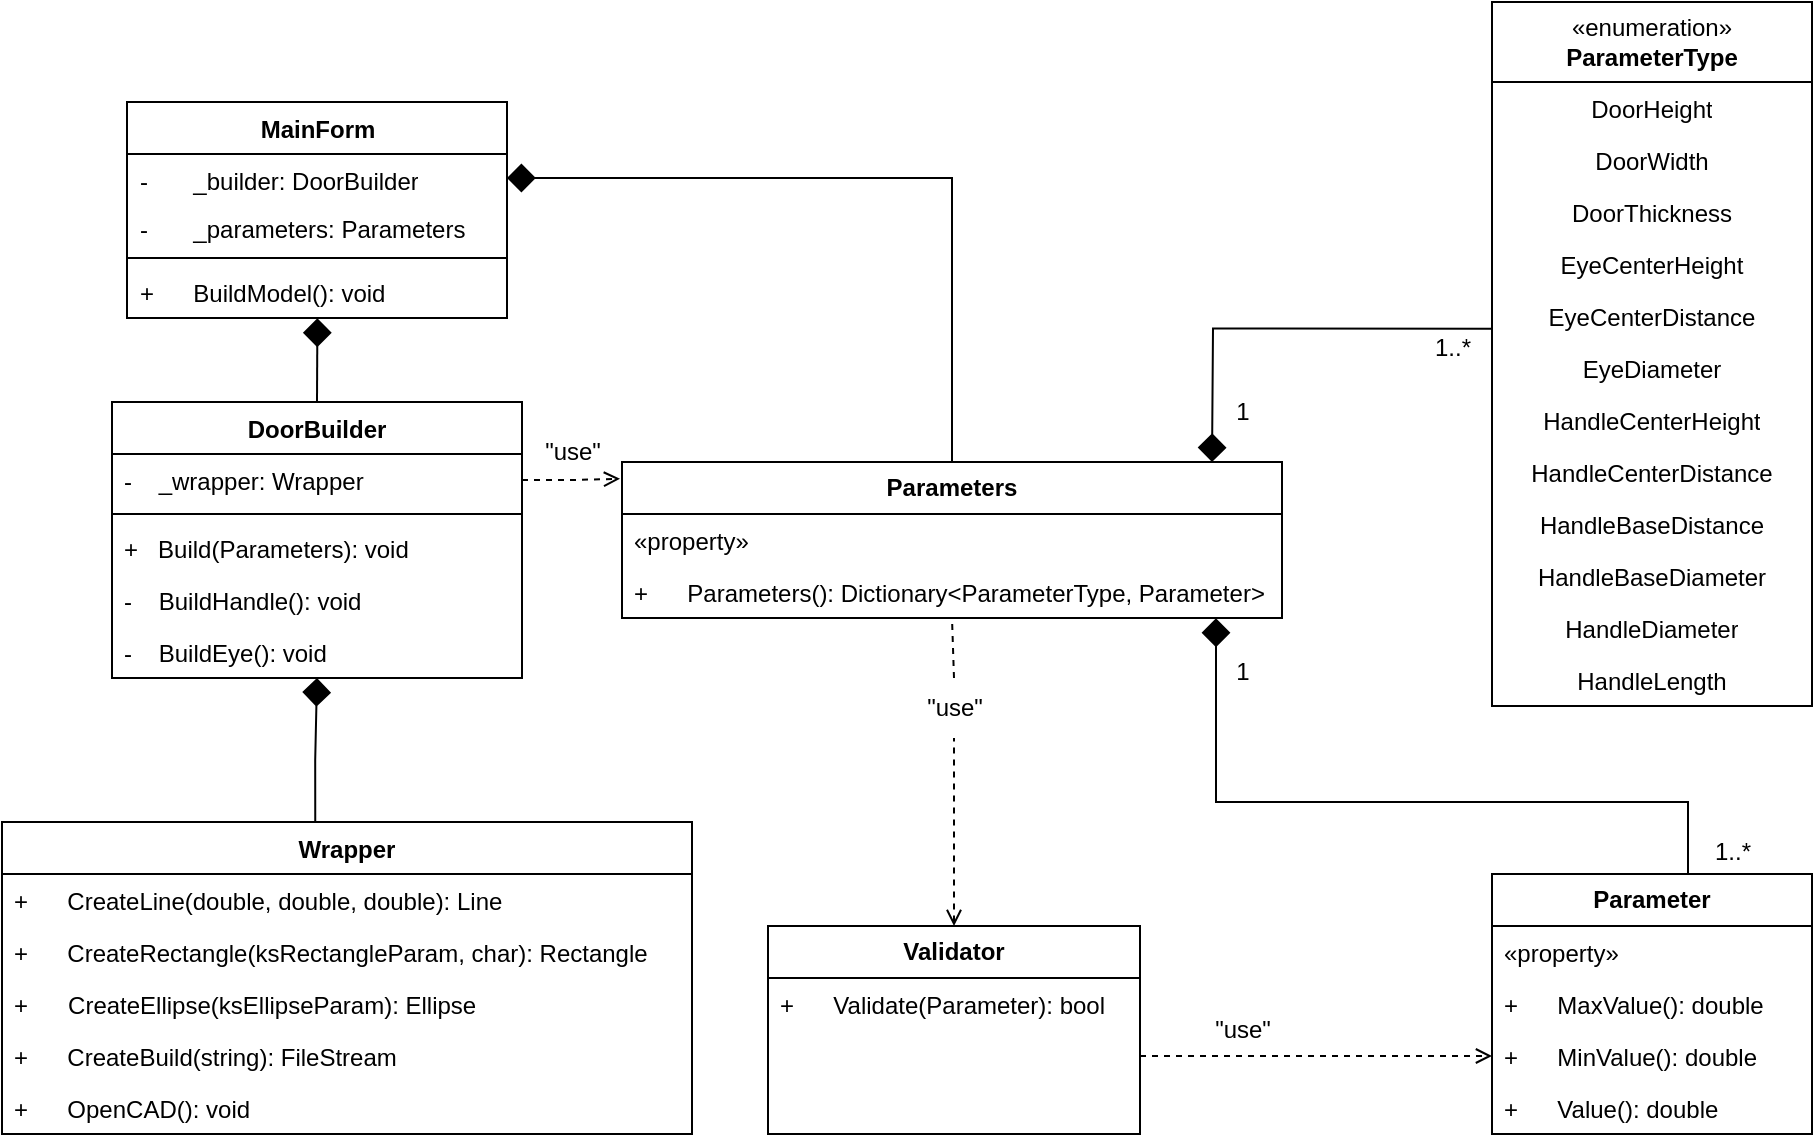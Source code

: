 <mxfile version="22.0.8" type="device">
  <diagram id="C5RBs43oDa-KdzZeNtuy" name="Page-1">
    <mxGraphModel dx="1434" dy="796" grid="1" gridSize="10" guides="1" tooltips="1" connect="1" arrows="1" fold="1" page="1" pageScale="1" pageWidth="827" pageHeight="1169" math="0" shadow="0">
      <root>
        <mxCell id="WIyWlLk6GJQsqaUBKTNV-0" />
        <mxCell id="WIyWlLk6GJQsqaUBKTNV-1" parent="WIyWlLk6GJQsqaUBKTNV-0" />
        <mxCell id="hPoOOVda7qJTb_fnhGo5-61" value="MainForm" style="swimlane;fontStyle=1;align=center;verticalAlign=top;childLayout=stackLayout;horizontal=1;startSize=26;horizontalStack=0;resizeParent=1;resizeParentMax=0;resizeLast=0;collapsible=1;marginBottom=0;whiteSpace=wrap;html=1;swimlaneLine=1;" parent="WIyWlLk6GJQsqaUBKTNV-1" vertex="1">
          <mxGeometry x="97.5" y="180" width="190" height="108" as="geometry">
            <mxRectangle x="250" y="530" width="100" height="30" as="alternateBounds" />
          </mxGeometry>
        </mxCell>
        <mxCell id="hPoOOVda7qJTb_fnhGo5-62" value="-&lt;span style=&quot;white-space: pre;&quot;&gt;&#x9;&lt;/span&gt;_builder: DoorBuilder" style="text;strokeColor=none;fillColor=none;align=left;verticalAlign=top;spacingLeft=4;spacingRight=4;overflow=hidden;rotatable=0;points=[[0,0.5],[1,0.5]];portConstraint=eastwest;whiteSpace=wrap;html=1;" parent="hPoOOVda7qJTb_fnhGo5-61" vertex="1">
          <mxGeometry y="26" width="190" height="24" as="geometry" />
        </mxCell>
        <mxCell id="hPoOOVda7qJTb_fnhGo5-67" value="-&lt;span style=&quot;white-space: pre;&quot;&gt;&#x9;&lt;/span&gt;_parameters: Parameters" style="text;strokeColor=none;fillColor=none;align=left;verticalAlign=top;spacingLeft=4;spacingRight=4;overflow=hidden;rotatable=0;points=[[0,0.5],[1,0.5]];portConstraint=eastwest;whiteSpace=wrap;html=1;" parent="hPoOOVda7qJTb_fnhGo5-61" vertex="1">
          <mxGeometry y="50" width="190" height="24" as="geometry" />
        </mxCell>
        <mxCell id="hPoOOVda7qJTb_fnhGo5-63" value="" style="line;strokeWidth=1;fillColor=none;align=left;verticalAlign=middle;spacingTop=-1;spacingLeft=3;spacingRight=3;rotatable=0;labelPosition=right;points=[];portConstraint=eastwest;strokeColor=inherit;" parent="hPoOOVda7qJTb_fnhGo5-61" vertex="1">
          <mxGeometry y="74" width="190" height="8" as="geometry" />
        </mxCell>
        <mxCell id="hPoOOVda7qJTb_fnhGo5-64" value="+&lt;span style=&quot;white-space: pre;&quot;&gt;&#x9;&lt;/span&gt;BuildModel(): void" style="text;strokeColor=none;fillColor=none;align=left;verticalAlign=top;spacingLeft=4;spacingRight=4;overflow=hidden;rotatable=0;points=[[0,0.5],[1,0.5]];portConstraint=eastwest;whiteSpace=wrap;html=1;" parent="hPoOOVda7qJTb_fnhGo5-61" vertex="1">
          <mxGeometry y="82" width="190" height="26" as="geometry" />
        </mxCell>
        <mxCell id="lArdXpCdGDDpjR_br4YS-25" style="edgeStyle=orthogonalEdgeStyle;rounded=0;orthogonalLoop=1;jettySize=auto;html=1;exitX=0.5;exitY=0;exitDx=0;exitDy=0;entryX=0.501;entryY=1.006;entryDx=0;entryDy=0;entryPerimeter=0;endArrow=diamond;endFill=1;endSize=12;" parent="WIyWlLk6GJQsqaUBKTNV-1" source="hPoOOVda7qJTb_fnhGo5-68" target="hPoOOVda7qJTb_fnhGo5-64" edge="1">
          <mxGeometry relative="1" as="geometry">
            <mxPoint x="212.5" y="170" as="targetPoint" />
          </mxGeometry>
        </mxCell>
        <mxCell id="hPoOOVda7qJTb_fnhGo5-68" value="DoorBuilder" style="swimlane;fontStyle=1;align=center;verticalAlign=top;childLayout=stackLayout;horizontal=1;startSize=26;horizontalStack=0;resizeParent=1;resizeParentMax=0;resizeLast=0;collapsible=1;marginBottom=0;whiteSpace=wrap;html=1;" parent="WIyWlLk6GJQsqaUBKTNV-1" vertex="1">
          <mxGeometry x="90" y="330" width="205" height="138" as="geometry" />
        </mxCell>
        <mxCell id="hPoOOVda7qJTb_fnhGo5-69" value="-&amp;nbsp; &amp;nbsp; _wrapper: Wrapper" style="text;strokeColor=none;fillColor=none;align=left;verticalAlign=top;spacingLeft=4;spacingRight=4;overflow=hidden;rotatable=0;points=[[0,0.5],[1,0.5]];portConstraint=eastwest;whiteSpace=wrap;html=1;" parent="hPoOOVda7qJTb_fnhGo5-68" vertex="1">
          <mxGeometry y="26" width="205" height="26" as="geometry" />
        </mxCell>
        <mxCell id="hPoOOVda7qJTb_fnhGo5-70" value="" style="line;strokeWidth=1;fillColor=none;align=left;verticalAlign=middle;spacingTop=-1;spacingLeft=3;spacingRight=3;rotatable=0;labelPosition=right;points=[];portConstraint=eastwest;strokeColor=inherit;" parent="hPoOOVda7qJTb_fnhGo5-68" vertex="1">
          <mxGeometry y="52" width="205" height="8" as="geometry" />
        </mxCell>
        <mxCell id="hPoOOVda7qJTb_fnhGo5-72" value="+&amp;nbsp; &amp;nbsp;Build(Parameters): void" style="text;strokeColor=none;fillColor=none;align=left;verticalAlign=top;spacingLeft=4;spacingRight=4;overflow=hidden;rotatable=0;points=[[0,0.5],[1,0.5]];portConstraint=eastwest;whiteSpace=wrap;html=1;" parent="hPoOOVda7qJTb_fnhGo5-68" vertex="1">
          <mxGeometry y="60" width="205" height="26" as="geometry" />
        </mxCell>
        <mxCell id="hPoOOVda7qJTb_fnhGo5-71" value="-&lt;span style=&quot;&quot;&gt;&lt;span style=&quot;white-space: pre;&quot;&gt;&amp;nbsp;&amp;nbsp;&amp;nbsp;&amp;nbsp;&lt;/span&gt;&lt;/span&gt;BuildHandle(): void" style="text;strokeColor=none;fillColor=none;align=left;verticalAlign=top;spacingLeft=4;spacingRight=4;overflow=hidden;rotatable=0;points=[[0,0.5],[1,0.5]];portConstraint=eastwest;whiteSpace=wrap;html=1;" parent="hPoOOVda7qJTb_fnhGo5-68" vertex="1">
          <mxGeometry y="86" width="205" height="26" as="geometry" />
        </mxCell>
        <mxCell id="hPoOOVda7qJTb_fnhGo5-74" value="-&lt;span style=&quot;&quot;&gt;&lt;span style=&quot;white-space: pre;&quot;&gt;&amp;nbsp;&amp;nbsp;&amp;nbsp;&amp;nbsp;&lt;/span&gt;&lt;/span&gt;BuildEye(): void" style="text;strokeColor=none;fillColor=none;align=left;verticalAlign=top;spacingLeft=4;spacingRight=4;overflow=hidden;rotatable=0;points=[[0,0.5],[1,0.5]];portConstraint=eastwest;whiteSpace=wrap;html=1;" parent="hPoOOVda7qJTb_fnhGo5-68" vertex="1">
          <mxGeometry y="112" width="205" height="26" as="geometry" />
        </mxCell>
        <mxCell id="lArdXpCdGDDpjR_br4YS-31" style="edgeStyle=orthogonalEdgeStyle;rounded=0;orthogonalLoop=1;jettySize=auto;html=1;exitX=0.454;exitY=-0.003;exitDx=0;exitDy=0;entryX=0.5;entryY=1;entryDx=0;entryDy=0;startArrow=none;startFill=0;endArrow=diamond;endFill=1;endSize=12;exitPerimeter=0;" parent="WIyWlLk6GJQsqaUBKTNV-1" source="hPoOOVda7qJTb_fnhGo5-75" target="hPoOOVda7qJTb_fnhGo5-68" edge="1">
          <mxGeometry relative="1" as="geometry">
            <mxPoint x="212.714" y="470" as="targetPoint" />
          </mxGeometry>
        </mxCell>
        <mxCell id="hPoOOVda7qJTb_fnhGo5-75" value="Wrapper" style="swimlane;fontStyle=1;align=center;verticalAlign=top;childLayout=stackLayout;horizontal=1;startSize=26;horizontalStack=0;resizeParent=1;resizeParentMax=0;resizeLast=0;collapsible=1;marginBottom=0;whiteSpace=wrap;html=1;" parent="WIyWlLk6GJQsqaUBKTNV-1" vertex="1">
          <mxGeometry x="35" y="540" width="345" height="156" as="geometry" />
        </mxCell>
        <mxCell id="hPoOOVda7qJTb_fnhGo5-76" value="+&lt;span style=&quot;white-space: pre;&quot;&gt;&#x9;&lt;/span&gt;CreateLine(double, double, double): Line" style="text;strokeColor=none;fillColor=none;align=left;verticalAlign=top;spacingLeft=4;spacingRight=4;overflow=hidden;rotatable=0;points=[[0,0.5],[1,0.5]];portConstraint=eastwest;whiteSpace=wrap;html=1;" parent="hPoOOVda7qJTb_fnhGo5-75" vertex="1">
          <mxGeometry y="26" width="345" height="26" as="geometry" />
        </mxCell>
        <mxCell id="hPoOOVda7qJTb_fnhGo5-79" value="+&lt;span style=&quot;white-space: pre;&quot;&gt;&#x9;&lt;/span&gt;CreateRectangle(ksRectangleParam, char): Rectangle" style="text;strokeColor=none;fillColor=none;align=left;verticalAlign=top;spacingLeft=4;spacingRight=4;overflow=hidden;rotatable=0;points=[[0,0.5],[1,0.5]];portConstraint=eastwest;whiteSpace=wrap;html=1;" parent="hPoOOVda7qJTb_fnhGo5-75" vertex="1">
          <mxGeometry y="52" width="345" height="26" as="geometry" />
        </mxCell>
        <mxCell id="hPoOOVda7qJTb_fnhGo5-80" value="+&lt;span style=&quot;&quot;&gt;&lt;span style=&quot;white-space: pre;&quot;&gt;&amp;nbsp;&amp;nbsp;&amp;nbsp;&amp;nbsp;  &lt;/span&gt;&lt;/span&gt;CreateEllipse(ksEllipseParam): Ellipse" style="text;strokeColor=none;fillColor=none;align=left;verticalAlign=top;spacingLeft=4;spacingRight=4;overflow=hidden;rotatable=0;points=[[0,0.5],[1,0.5]];portConstraint=eastwest;whiteSpace=wrap;html=1;" parent="hPoOOVda7qJTb_fnhGo5-75" vertex="1">
          <mxGeometry y="78" width="345" height="26" as="geometry" />
        </mxCell>
        <mxCell id="hPoOOVda7qJTb_fnhGo5-81" value="+&lt;span style=&quot;white-space: pre;&quot;&gt;&#x9;&lt;/span&gt;CreateBuild(string): FileStream" style="text;strokeColor=none;fillColor=none;align=left;verticalAlign=top;spacingLeft=4;spacingRight=4;overflow=hidden;rotatable=0;points=[[0,0.5],[1,0.5]];portConstraint=eastwest;whiteSpace=wrap;html=1;" parent="hPoOOVda7qJTb_fnhGo5-75" vertex="1">
          <mxGeometry y="104" width="345" height="26" as="geometry" />
        </mxCell>
        <mxCell id="hPoOOVda7qJTb_fnhGo5-82" value="+&lt;span style=&quot;white-space: pre;&quot;&gt;&#x9;&lt;/span&gt;OpenCAD(): void" style="text;strokeColor=none;fillColor=none;align=left;verticalAlign=top;spacingLeft=4;spacingRight=4;overflow=hidden;rotatable=0;points=[[0,0.5],[1,0.5]];portConstraint=eastwest;whiteSpace=wrap;html=1;" parent="hPoOOVda7qJTb_fnhGo5-75" vertex="1">
          <mxGeometry y="130" width="345" height="26" as="geometry" />
        </mxCell>
        <mxCell id="hPoOOVda7qJTb_fnhGo5-83" value="&lt;b&gt;Parameters&lt;/b&gt;" style="swimlane;fontStyle=0;childLayout=stackLayout;horizontal=1;startSize=26;fillColor=none;horizontalStack=0;resizeParent=1;resizeParentMax=0;resizeLast=0;collapsible=1;marginBottom=0;whiteSpace=wrap;html=1;" parent="WIyWlLk6GJQsqaUBKTNV-1" vertex="1">
          <mxGeometry x="345" y="360" width="330" height="78" as="geometry" />
        </mxCell>
        <mxCell id="hPoOOVda7qJTb_fnhGo5-86" value="«property»" style="text;strokeColor=none;fillColor=none;align=left;verticalAlign=top;spacingLeft=4;spacingRight=4;overflow=hidden;rotatable=0;points=[[0,0.5],[1,0.5]];portConstraint=eastwest;whiteSpace=wrap;html=1;" parent="hPoOOVda7qJTb_fnhGo5-83" vertex="1">
          <mxGeometry y="26" width="330" height="26" as="geometry" />
        </mxCell>
        <mxCell id="hPoOOVda7qJTb_fnhGo5-87" value="+&lt;span style=&quot;white-space: pre;&quot;&gt;&#x9;&lt;/span&gt;Parameters(): Dictionary&amp;lt;ParameterType, Parameter&amp;gt;" style="text;strokeColor=none;fillColor=none;align=left;verticalAlign=top;spacingLeft=4;spacingRight=4;overflow=hidden;rotatable=0;points=[[0,0.5],[1,0.5]];portConstraint=eastwest;whiteSpace=wrap;html=1;" parent="hPoOOVda7qJTb_fnhGo5-83" vertex="1">
          <mxGeometry y="52" width="330" height="26" as="geometry" />
        </mxCell>
        <mxCell id="lArdXpCdGDDpjR_br4YS-26" style="edgeStyle=orthogonalEdgeStyle;rounded=0;orthogonalLoop=1;jettySize=auto;html=1;exitX=0.5;exitY=0;exitDx=0;exitDy=0;entryX=0.5;entryY=1;entryDx=0;entryDy=0;dashed=1;startArrow=none;startFill=0;endArrow=none;endFill=0;jumpStyle=gap;" parent="WIyWlLk6GJQsqaUBKTNV-1" source="lArdXpCdGDDpjR_br4YS-39" target="hPoOOVda7qJTb_fnhGo5-83" edge="1">
          <mxGeometry relative="1" as="geometry">
            <mxPoint x="579.286" y="450" as="targetPoint" />
          </mxGeometry>
        </mxCell>
        <mxCell id="lArdXpCdGDDpjR_br4YS-0" value="&lt;b&gt;Validator&lt;/b&gt;" style="swimlane;fontStyle=0;childLayout=stackLayout;horizontal=1;startSize=26;fillColor=none;horizontalStack=0;resizeParent=1;resizeParentMax=0;resizeLast=0;collapsible=1;marginBottom=0;whiteSpace=wrap;html=1;" parent="WIyWlLk6GJQsqaUBKTNV-1" vertex="1">
          <mxGeometry x="418" y="592" width="186" height="104" as="geometry" />
        </mxCell>
        <mxCell id="lArdXpCdGDDpjR_br4YS-2" value="+&lt;span style=&quot;white-space: pre;&quot;&gt;&#x9;&lt;/span&gt;Validate(Parameter): bool" style="text;strokeColor=none;fillColor=none;align=left;verticalAlign=top;spacingLeft=4;spacingRight=4;overflow=hidden;rotatable=0;points=[[0,0.5],[1,0.5]];portConstraint=eastwest;whiteSpace=wrap;html=1;" parent="lArdXpCdGDDpjR_br4YS-0" vertex="1">
          <mxGeometry y="26" width="186" height="26" as="geometry" />
        </mxCell>
        <mxCell id="lArdXpCdGDDpjR_br4YS-28" style="text;strokeColor=none;fillColor=none;align=left;verticalAlign=top;spacingLeft=4;spacingRight=4;overflow=hidden;rotatable=0;points=[[0,0.5],[1,0.5]];portConstraint=eastwest;whiteSpace=wrap;html=1;" parent="lArdXpCdGDDpjR_br4YS-0" vertex="1">
          <mxGeometry y="52" width="186" height="26" as="geometry" />
        </mxCell>
        <mxCell id="lArdXpCdGDDpjR_br4YS-27" style="text;strokeColor=none;fillColor=none;align=left;verticalAlign=top;spacingLeft=4;spacingRight=4;overflow=hidden;rotatable=0;points=[[0,0.5],[1,0.5]];portConstraint=eastwest;whiteSpace=wrap;html=1;" parent="lArdXpCdGDDpjR_br4YS-0" vertex="1">
          <mxGeometry y="78" width="186" height="26" as="geometry" />
        </mxCell>
        <mxCell id="lArdXpCdGDDpjR_br4YS-3" value="«enumeration»&lt;b&gt;&lt;br&gt;ParameterType&lt;/b&gt;" style="swimlane;fontStyle=0;childLayout=stackLayout;horizontal=1;startSize=40;fillColor=none;horizontalStack=0;resizeParent=1;resizeParentMax=0;resizeLast=0;collapsible=1;marginBottom=0;whiteSpace=wrap;html=1;" parent="WIyWlLk6GJQsqaUBKTNV-1" vertex="1">
          <mxGeometry x="780" y="130" width="160" height="352" as="geometry" />
        </mxCell>
        <mxCell id="lArdXpCdGDDpjR_br4YS-7" value="DoorHeight" style="text;strokeColor=none;fillColor=none;align=center;verticalAlign=top;spacingLeft=4;spacingRight=4;overflow=hidden;rotatable=0;points=[[0,0.5],[1,0.5]];portConstraint=eastwest;whiteSpace=wrap;html=1;" parent="lArdXpCdGDDpjR_br4YS-3" vertex="1">
          <mxGeometry y="40" width="160" height="26" as="geometry" />
        </mxCell>
        <mxCell id="lArdXpCdGDDpjR_br4YS-12" value="DoorWidth" style="text;strokeColor=none;fillColor=none;align=center;verticalAlign=top;spacingLeft=4;spacingRight=4;overflow=hidden;rotatable=0;points=[[0,0.5],[1,0.5]];portConstraint=eastwest;whiteSpace=wrap;html=1;" parent="lArdXpCdGDDpjR_br4YS-3" vertex="1">
          <mxGeometry y="66" width="160" height="26" as="geometry" />
        </mxCell>
        <mxCell id="lArdXpCdGDDpjR_br4YS-11" value="DoorThickness" style="text;strokeColor=none;fillColor=none;align=center;verticalAlign=top;spacingLeft=4;spacingRight=4;overflow=hidden;rotatable=0;points=[[0,0.5],[1,0.5]];portConstraint=eastwest;whiteSpace=wrap;html=1;" parent="lArdXpCdGDDpjR_br4YS-3" vertex="1">
          <mxGeometry y="92" width="160" height="26" as="geometry" />
        </mxCell>
        <mxCell id="lArdXpCdGDDpjR_br4YS-10" value="EyeCenterHeight" style="text;strokeColor=none;fillColor=none;align=center;verticalAlign=top;spacingLeft=4;spacingRight=4;overflow=hidden;rotatable=0;points=[[0,0.5],[1,0.5]];portConstraint=eastwest;whiteSpace=wrap;html=1;" parent="lArdXpCdGDDpjR_br4YS-3" vertex="1">
          <mxGeometry y="118" width="160" height="26" as="geometry" />
        </mxCell>
        <mxCell id="lArdXpCdGDDpjR_br4YS-9" value="EyeCenterDistance" style="text;strokeColor=none;fillColor=none;align=center;verticalAlign=top;spacingLeft=4;spacingRight=4;overflow=hidden;rotatable=0;points=[[0,0.5],[1,0.5]];portConstraint=eastwest;whiteSpace=wrap;html=1;" parent="lArdXpCdGDDpjR_br4YS-3" vertex="1">
          <mxGeometry y="144" width="160" height="26" as="geometry" />
        </mxCell>
        <mxCell id="lArdXpCdGDDpjR_br4YS-8" value="EyeDiameter" style="text;strokeColor=none;fillColor=none;align=center;verticalAlign=top;spacingLeft=4;spacingRight=4;overflow=hidden;rotatable=0;points=[[0,0.5],[1,0.5]];portConstraint=eastwest;whiteSpace=wrap;html=1;" parent="lArdXpCdGDDpjR_br4YS-3" vertex="1">
          <mxGeometry y="170" width="160" height="26" as="geometry" />
        </mxCell>
        <mxCell id="lArdXpCdGDDpjR_br4YS-15" value="HandleCenterHeight" style="text;strokeColor=none;fillColor=none;align=center;verticalAlign=top;spacingLeft=4;spacingRight=4;overflow=hidden;rotatable=0;points=[[0,0.5],[1,0.5]];portConstraint=eastwest;whiteSpace=wrap;html=1;" parent="lArdXpCdGDDpjR_br4YS-3" vertex="1">
          <mxGeometry y="196" width="160" height="26" as="geometry" />
        </mxCell>
        <mxCell id="pAf3vhHVbVmVUxDu2AUn-0" value="HandleCenterDistance" style="text;strokeColor=none;fillColor=none;align=center;verticalAlign=top;spacingLeft=4;spacingRight=4;overflow=hidden;rotatable=0;points=[[0,0.5],[1,0.5]];portConstraint=eastwest;whiteSpace=wrap;html=1;" parent="lArdXpCdGDDpjR_br4YS-3" vertex="1">
          <mxGeometry y="222" width="160" height="26" as="geometry" />
        </mxCell>
        <mxCell id="lArdXpCdGDDpjR_br4YS-14" value="HandleBaseDistance" style="text;strokeColor=none;fillColor=none;align=center;verticalAlign=top;spacingLeft=4;spacingRight=4;overflow=hidden;rotatable=0;points=[[0,0.5],[1,0.5]];portConstraint=eastwest;whiteSpace=wrap;html=1;" parent="lArdXpCdGDDpjR_br4YS-3" vertex="1">
          <mxGeometry y="248" width="160" height="26" as="geometry" />
        </mxCell>
        <mxCell id="lArdXpCdGDDpjR_br4YS-13" value="HandleBaseDiameter" style="text;strokeColor=none;fillColor=none;align=center;verticalAlign=top;spacingLeft=4;spacingRight=4;overflow=hidden;rotatable=0;points=[[0,0.5],[1,0.5]];portConstraint=eastwest;whiteSpace=wrap;html=1;" parent="lArdXpCdGDDpjR_br4YS-3" vertex="1">
          <mxGeometry y="274" width="160" height="26" as="geometry" />
        </mxCell>
        <mxCell id="TNIy4lxXzQE4r-MyV9y6-1" value="HandleDiameter" style="text;strokeColor=none;fillColor=none;align=center;verticalAlign=top;spacingLeft=4;spacingRight=4;overflow=hidden;rotatable=0;points=[[0,0.5],[1,0.5]];portConstraint=eastwest;whiteSpace=wrap;html=1;" vertex="1" parent="lArdXpCdGDDpjR_br4YS-3">
          <mxGeometry y="300" width="160" height="26" as="geometry" />
        </mxCell>
        <mxCell id="TNIy4lxXzQE4r-MyV9y6-0" value="HandleLength" style="text;strokeColor=none;fillColor=none;align=center;verticalAlign=top;spacingLeft=4;spacingRight=4;overflow=hidden;rotatable=0;points=[[0,0.5],[1,0.5]];portConstraint=eastwest;whiteSpace=wrap;html=1;" vertex="1" parent="lArdXpCdGDDpjR_br4YS-3">
          <mxGeometry y="326" width="160" height="26" as="geometry" />
        </mxCell>
        <mxCell id="lArdXpCdGDDpjR_br4YS-34" style="edgeStyle=orthogonalEdgeStyle;rounded=0;orthogonalLoop=1;jettySize=auto;html=1;exitX=0.5;exitY=0;exitDx=0;exitDy=0;entryX=0.9;entryY=1.006;entryDx=0;entryDy=0;entryPerimeter=0;endArrow=diamond;endFill=1;startSize=12;endSize=12;" parent="WIyWlLk6GJQsqaUBKTNV-1" source="lArdXpCdGDDpjR_br4YS-16" target="hPoOOVda7qJTb_fnhGo5-87" edge="1">
          <mxGeometry relative="1" as="geometry">
            <mxPoint x="711" y="440" as="targetPoint" />
            <Array as="points">
              <mxPoint x="878" y="566" />
              <mxPoint x="878" y="530" />
              <mxPoint x="642" y="530" />
            </Array>
          </mxGeometry>
        </mxCell>
        <mxCell id="lArdXpCdGDDpjR_br4YS-16" value="&lt;b&gt;Parameter&lt;/b&gt;" style="swimlane;fontStyle=0;childLayout=stackLayout;horizontal=1;startSize=26;fillColor=none;horizontalStack=0;resizeParent=1;resizeParentMax=0;resizeLast=0;collapsible=1;marginBottom=0;whiteSpace=wrap;html=1;" parent="WIyWlLk6GJQsqaUBKTNV-1" vertex="1">
          <mxGeometry x="780" y="566" width="160" height="130" as="geometry" />
        </mxCell>
        <mxCell id="lArdXpCdGDDpjR_br4YS-17" value="«property»" style="text;strokeColor=none;fillColor=none;align=left;verticalAlign=top;spacingLeft=4;spacingRight=4;overflow=hidden;rotatable=0;points=[[0,0.5],[1,0.5]];portConstraint=eastwest;whiteSpace=wrap;html=1;" parent="lArdXpCdGDDpjR_br4YS-16" vertex="1">
          <mxGeometry y="26" width="160" height="26" as="geometry" />
        </mxCell>
        <mxCell id="lArdXpCdGDDpjR_br4YS-20" value="+&lt;span style=&quot;white-space: pre;&quot;&gt;&#x9;&lt;/span&gt;MaxValue(): double" style="text;strokeColor=none;fillColor=none;align=left;verticalAlign=top;spacingLeft=4;spacingRight=4;overflow=hidden;rotatable=0;points=[[0,0.5],[1,0.5]];portConstraint=eastwest;whiteSpace=wrap;html=1;" parent="lArdXpCdGDDpjR_br4YS-16" vertex="1">
          <mxGeometry y="52" width="160" height="26" as="geometry" />
        </mxCell>
        <mxCell id="lArdXpCdGDDpjR_br4YS-19" value="+&lt;span style=&quot;white-space: pre;&quot;&gt;&#x9;&lt;/span&gt;MinValue(): double" style="text;strokeColor=none;fillColor=none;align=left;verticalAlign=top;spacingLeft=4;spacingRight=4;overflow=hidden;rotatable=0;points=[[0,0.5],[1,0.5]];portConstraint=eastwest;whiteSpace=wrap;html=1;" parent="lArdXpCdGDDpjR_br4YS-16" vertex="1">
          <mxGeometry y="78" width="160" height="26" as="geometry" />
        </mxCell>
        <mxCell id="lArdXpCdGDDpjR_br4YS-21" value="+&lt;span style=&quot;white-space: pre;&quot;&gt;&#x9;&lt;/span&gt;Value(): double" style="text;strokeColor=none;fillColor=none;align=left;verticalAlign=top;spacingLeft=4;spacingRight=4;overflow=hidden;rotatable=0;points=[[0,0.5],[1,0.5]];portConstraint=eastwest;whiteSpace=wrap;html=1;" parent="lArdXpCdGDDpjR_br4YS-16" vertex="1">
          <mxGeometry y="104" width="160" height="26" as="geometry" />
        </mxCell>
        <mxCell id="lArdXpCdGDDpjR_br4YS-23" style="edgeStyle=orthogonalEdgeStyle;rounded=0;orthogonalLoop=1;jettySize=auto;html=1;exitX=1;exitY=0.5;exitDx=0;exitDy=0;entryX=-0.003;entryY=0.108;entryDx=0;entryDy=0;entryPerimeter=0;dashed=1;endArrow=open;endFill=0;" parent="WIyWlLk6GJQsqaUBKTNV-1" source="hPoOOVda7qJTb_fnhGo5-69" target="hPoOOVda7qJTb_fnhGo5-83" edge="1">
          <mxGeometry relative="1" as="geometry" />
        </mxCell>
        <mxCell id="lArdXpCdGDDpjR_br4YS-24" style="edgeStyle=orthogonalEdgeStyle;rounded=0;orthogonalLoop=1;jettySize=auto;html=1;entryX=0.5;entryY=0;entryDx=0;entryDy=0;endArrow=none;endFill=0;startArrow=diamond;startFill=1;endSize=6;startSize=12;" parent="WIyWlLk6GJQsqaUBKTNV-1" source="hPoOOVda7qJTb_fnhGo5-62" target="hPoOOVda7qJTb_fnhGo5-83" edge="1">
          <mxGeometry relative="1" as="geometry" />
        </mxCell>
        <mxCell id="lArdXpCdGDDpjR_br4YS-30" style="edgeStyle=orthogonalEdgeStyle;rounded=0;orthogonalLoop=1;jettySize=auto;html=1;exitX=1;exitY=0.5;exitDx=0;exitDy=0;entryX=0;entryY=0.5;entryDx=0;entryDy=0;endArrow=open;endFill=0;dashed=1;" parent="WIyWlLk6GJQsqaUBKTNV-1" source="lArdXpCdGDDpjR_br4YS-28" edge="1">
          <mxGeometry relative="1" as="geometry">
            <mxPoint x="780" y="657.0" as="targetPoint" />
          </mxGeometry>
        </mxCell>
        <mxCell id="lArdXpCdGDDpjR_br4YS-32" style="edgeStyle=orthogonalEdgeStyle;rounded=0;orthogonalLoop=1;jettySize=auto;html=1;entryX=0;entryY=0.744;entryDx=0;entryDy=0;entryPerimeter=0;endArrow=none;endFill=0;startArrow=diamond;startFill=1;startSize=12;" parent="WIyWlLk6GJQsqaUBKTNV-1" target="lArdXpCdGDDpjR_br4YS-9" edge="1">
          <mxGeometry relative="1" as="geometry">
            <mxPoint x="640" y="360" as="sourcePoint" />
            <Array as="points" />
          </mxGeometry>
        </mxCell>
        <mxCell id="lArdXpCdGDDpjR_br4YS-35" value="1" style="text;html=1;align=center;verticalAlign=middle;resizable=0;points=[];autosize=1;strokeColor=none;fillColor=none;" parent="WIyWlLk6GJQsqaUBKTNV-1" vertex="1">
          <mxGeometry x="640" y="450" width="30" height="30" as="geometry" />
        </mxCell>
        <mxCell id="lArdXpCdGDDpjR_br4YS-36" value="1" style="text;html=1;align=center;verticalAlign=middle;resizable=0;points=[];autosize=1;strokeColor=none;fillColor=none;" parent="WIyWlLk6GJQsqaUBKTNV-1" vertex="1">
          <mxGeometry x="640" y="320" width="30" height="30" as="geometry" />
        </mxCell>
        <mxCell id="lArdXpCdGDDpjR_br4YS-37" value="1..*" style="text;html=1;align=center;verticalAlign=middle;resizable=0;points=[];autosize=1;strokeColor=none;fillColor=none;" parent="WIyWlLk6GJQsqaUBKTNV-1" vertex="1">
          <mxGeometry x="740" y="288" width="40" height="30" as="geometry" />
        </mxCell>
        <mxCell id="lArdXpCdGDDpjR_br4YS-38" value="1..*" style="text;html=1;align=center;verticalAlign=middle;resizable=0;points=[];autosize=1;strokeColor=none;fillColor=none;" parent="WIyWlLk6GJQsqaUBKTNV-1" vertex="1">
          <mxGeometry x="880" y="540" width="40" height="30" as="geometry" />
        </mxCell>
        <mxCell id="lArdXpCdGDDpjR_br4YS-43" value="&quot;use&quot;" style="text;html=1;align=center;verticalAlign=middle;resizable=0;points=[];autosize=1;strokeColor=none;fillColor=none;" parent="WIyWlLk6GJQsqaUBKTNV-1" vertex="1">
          <mxGeometry x="630" y="629" width="50" height="30" as="geometry" />
        </mxCell>
        <mxCell id="lArdXpCdGDDpjR_br4YS-47" value="&quot;use&quot;" style="text;html=1;align=center;verticalAlign=middle;resizable=0;points=[];autosize=1;strokeColor=none;fillColor=none;" parent="WIyWlLk6GJQsqaUBKTNV-1" vertex="1">
          <mxGeometry x="295" y="340" width="50" height="30" as="geometry" />
        </mxCell>
        <mxCell id="lArdXpCdGDDpjR_br4YS-50" value="" style="edgeStyle=orthogonalEdgeStyle;rounded=0;orthogonalLoop=1;jettySize=auto;html=1;exitX=0.5;exitY=0;exitDx=0;exitDy=0;entryX=0.5;entryY=1;entryDx=0;entryDy=0;dashed=1;startArrow=open;startFill=0;endArrow=none;endFill=0;jumpStyle=gap;" parent="WIyWlLk6GJQsqaUBKTNV-1" source="lArdXpCdGDDpjR_br4YS-0" target="lArdXpCdGDDpjR_br4YS-39" edge="1">
          <mxGeometry relative="1" as="geometry">
            <mxPoint x="510" y="438" as="targetPoint" />
            <mxPoint x="511" y="662" as="sourcePoint" />
          </mxGeometry>
        </mxCell>
        <mxCell id="lArdXpCdGDDpjR_br4YS-39" value="&quot;use&quot;" style="text;html=1;align=center;verticalAlign=middle;resizable=0;points=[];autosize=1;strokeColor=none;fillColor=default;" parent="WIyWlLk6GJQsqaUBKTNV-1" vertex="1">
          <mxGeometry x="486" y="468" width="50" height="30" as="geometry" />
        </mxCell>
      </root>
    </mxGraphModel>
  </diagram>
</mxfile>

